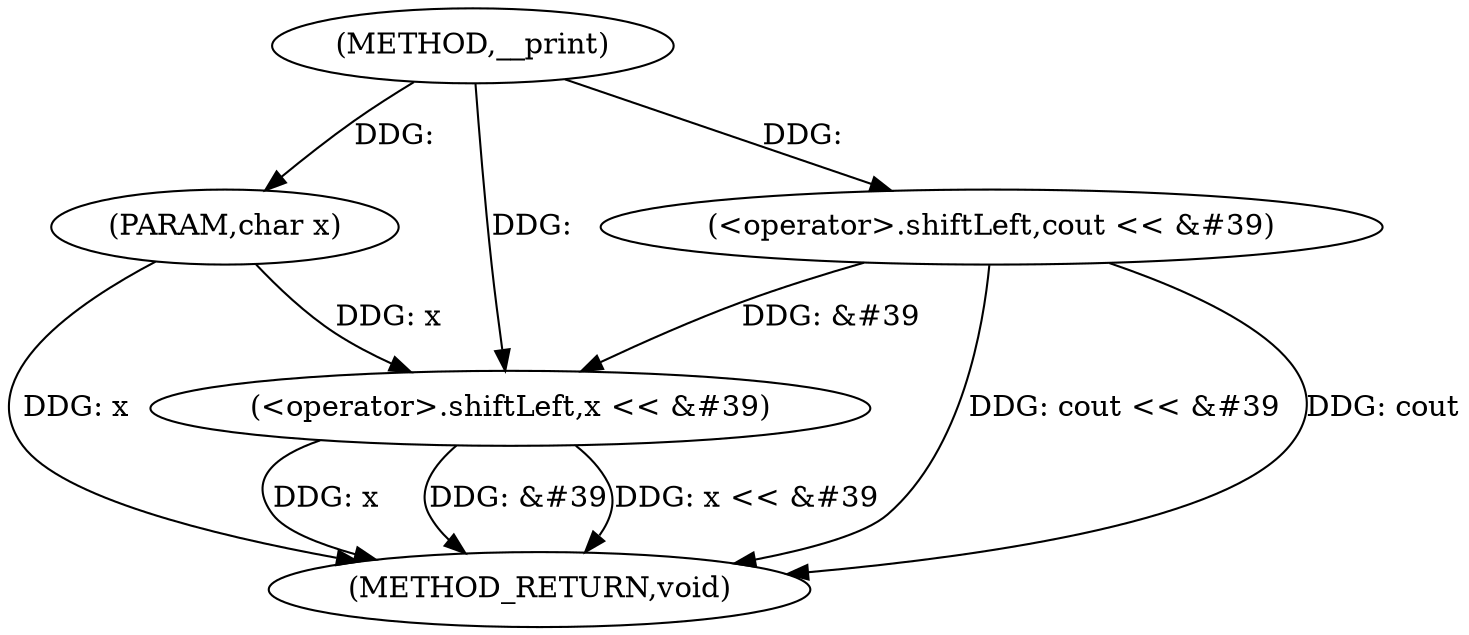 digraph "__print" {  
"1000166" [label = "(METHOD,__print)" ]
"1000185" [label = "(METHOD_RETURN,void)" ]
"1000167" [label = "(PARAM,char x)" ]
"1000169" [label = "(<operator>.shiftLeft,cout << &#39)" ]
"1000177" [label = "(<operator>.shiftLeft,x << &#39)" ]
  "1000167" -> "1000185"  [ label = "DDG: x"] 
  "1000169" -> "1000185"  [ label = "DDG: cout << &#39"] 
  "1000177" -> "1000185"  [ label = "DDG: x"] 
  "1000177" -> "1000185"  [ label = "DDG: &#39"] 
  "1000177" -> "1000185"  [ label = "DDG: x << &#39"] 
  "1000169" -> "1000185"  [ label = "DDG: cout"] 
  "1000166" -> "1000167"  [ label = "DDG: "] 
  "1000166" -> "1000169"  [ label = "DDG: "] 
  "1000167" -> "1000177"  [ label = "DDG: x"] 
  "1000166" -> "1000177"  [ label = "DDG: "] 
  "1000169" -> "1000177"  [ label = "DDG: &#39"] 
}
